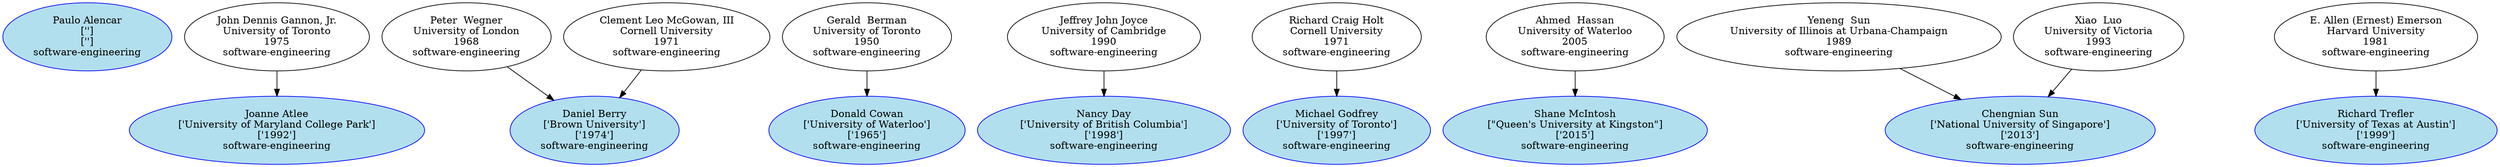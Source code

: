 digraph "Academic Genealogy for software-engineering" {
	227840 [label="Paulo Alencar
['']
['']
software-engineering" color=blue fillcolor=lightblue2 style=filled]
	66892 [label="Joanne Atlee
['University of Maryland College Park']
['1992']
software-engineering" color=blue fillcolor=lightblue2 style=filled]
	14473 [label="Daniel Berry
['Brown University']
['1974']
software-engineering" color=blue fillcolor=lightblue2 style=filled]
	66817 [label="Donald Cowan
['University of Waterloo']
['1965']
software-engineering" color=blue fillcolor=lightblue2 style=filled]
	72132 [label="Nancy Day
['University of British Columbia']
['1998']
software-engineering" color=blue fillcolor=lightblue2 style=filled]
	90655 [label="Michael Godfrey
['University of Toronto']
['1997']
software-engineering" color=blue fillcolor=lightblue2 style=filled]
	220043 [label="Shane McIntosh
[\"Queen's University at Kingston\"]
['2015']
software-engineering" color=blue fillcolor=lightblue2 style=filled]
	185328 [label="Chengnian Sun
['National University of Singapore']
['2013']
software-engineering" color=blue fillcolor=lightblue2 style=filled]
	69919 [label="Richard Trefler
['University of Texas at Austin']
['1999']
software-engineering" color=blue fillcolor=lightblue2 style=filled]
	103306 [label="John Dennis Gannon, Jr.
University of Toronto
1975
software-engineering"]
	15166 [label="Peter  Wegner
University of London
1968
software-engineering"]
	13683 [label="Clement Leo McGowan, III
Cornell University
1971
software-engineering"]
	15914 [label="Gerald  Berman
University of Toronto
1950
software-engineering"]
	72125 [label="Jeffrey John Joyce
University of Cambridge
1990
software-engineering"]
	67141 [label="Richard Craig Holt
Cornell University
1971
software-engineering"]
	90657 [label="Ahmed  Hassan
University of Waterloo
2005
software-engineering"]
	4794 [label="Yeneng  Sun
University of Illinois at Urbana-Champaign
1989
software-engineering"]
	72059 [label="Xiao  Luo
University of Victoria
1993
software-engineering"]
	69873 [label="E. Allen (Ernest) Emerson
Harvard University
1981
software-engineering"]
	103306 -> 66892
	15166 -> 14473
	13683 -> 14473
	15914 -> 66817
	72125 -> 72132
	67141 -> 90655
	90657 -> 220043
	4794 -> 185328
	72059 -> 185328
	69873 -> 69919
}
